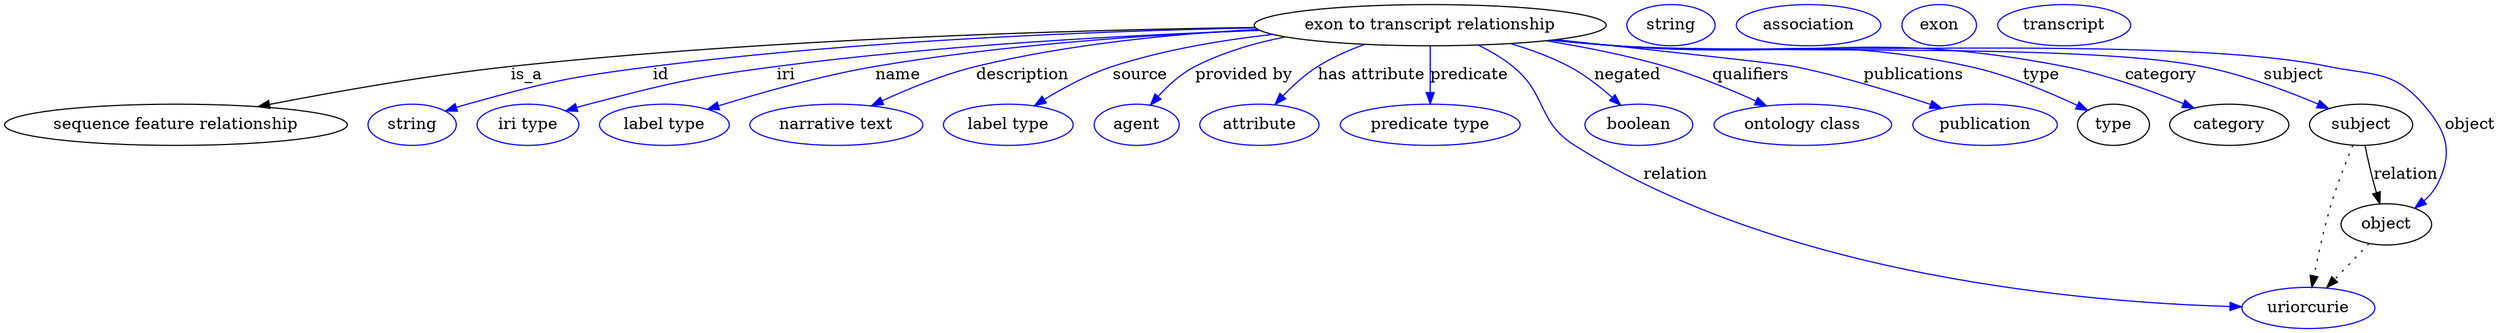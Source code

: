 digraph {
	graph [bb="0,0,2171.5,283"];
	node [label="\N"];
	"exon to transcript relationship"	 [height=0.5,
		label="exon to transcript relationship",
		pos="1243.5,265",
		width=4.2607];
	"sequence feature relationship"	 [height=0.5,
		pos="149.49,178",
		width=4.1524];
	"exon to transcript relationship" -> "sequence feature relationship"	 [label=is_a,
		lp="454.49,221.5",
		pos="e,223.57,193.7 1094.7,260.62 898.22,254.44 562.91,242.42 440.49,229 370.24,221.3 291.32,207.12 233.4,195.66"];
	id	 [color=blue,
		height=0.5,
		label=string,
		pos="355.49,178",
		width=1.0652];
	"exon to transcript relationship" -> id	 [color=blue,
		label=id,
		lp="571.49,221.5",
		pos="e,384.69,189.78 1096.6,259.78 928.43,253.35 663.57,241.71 564.49,229 492.04,219.71 473.68,216.22 403.49,196 400.5,195.14 397.44,\
194.18 394.38,193.17",
		style=solid];
	iri	 [color=blue,
		height=0.5,
		label="iri type",
		pos="456.49,178",
		width=1.2277];
	"exon to transcript relationship" -> iri	 [color=blue,
		label=iri,
		lp="680.49,221.5",
		pos="e,489.65,189.99 1093.6,261.15 978.08,256.83 814.66,247.78 672.49,229 599.21,219.32 580.85,215.26 509.49,196 506.15,195.1 502.71,\
194.1 499.28,193.05",
		style=solid];
	name	 [color=blue,
		height=0.5,
		label="label type",
		pos="575.49,178",
		width=1.5707];
	"exon to transcript relationship" -> name	 [color=blue,
		label=name,
		lp="778.49,221.5",
		pos="e,614.24,191.21 1103.2,257.67 983.98,250.87 822.32,240.15 758.49,229 712.16,220.91 660.66,206.01 624.13,194.39",
		style=solid];
	description	 [color=blue,
		height=0.5,
		label="narrative text",
		pos="725.49,178",
		width=2.0943];
	"exon to transcript relationship" -> description	 [color=blue,
		label=description,
		lp="887.49,221.5",
		pos="e,756.91,194.42 1105.8,257.02 1011.1,250.68 894.16,240.9 846.49,229 818.69,222.06 789.02,209.64 766.02,198.8",
		style=solid];
	source	 [color=blue,
		height=0.5,
		label="label type",
		pos="875.49,178",
		width=1.5707];
	"exon to transcript relationship" -> source	 [color=blue,
		label=source,
		lp="989.99,221.5",
		pos="e,898.74,194.53 1122.3,253.93 1061.3,247.44 994.34,238.63 965.49,229 945.08,222.19 924.06,210.58 907.47,200.16",
		style=solid];
	"provided by"	 [color=blue,
		height=0.5,
		label=agent,
		pos="987.49,178",
		width=1.0291];
	"exon to transcript relationship" -> "provided by"	 [color=blue,
		label="provided by",
		lp="1081,221.5",
		pos="e,1000.2,195.44 1136.2,252.09 1096.1,246.03 1056,238.13 1038.5,229 1026.5,222.77 1015.6,212.74 1006.9,203.22",
		style=solid];
	"has attribute"	 [color=blue,
		height=0.5,
		label=attribute,
		pos="1094.5,178",
		width=1.4443];
	"exon to transcript relationship" -> "has attribute"	 [color=blue,
		label="has attribute",
		lp="1192.5,221.5",
		pos="e,1108.6,195.55 1185.3,248.33 1171.7,243.17 1157.6,236.76 1145.5,229 1134.4,221.94 1123.9,212.13 1115.3,202.99",
		style=solid];
	predicate	 [color=blue,
		height=0.5,
		label="predicate type",
		pos="1243.5,178",
		width=2.1845];
	"exon to transcript relationship" -> predicate	 [color=blue,
		label=predicate,
		lp="1278,221.5",
		pos="e,1243.5,196 1243.5,246.97 1243.5,235.19 1243.5,219.56 1243.5,206.16",
		style=solid];
	relation	 [color=blue,
		height=0.5,
		label=uriorcurie,
		pos="2007.5,18",
		width=1.6068];
	"exon to transcript relationship" -> relation	 [color=blue,
		label=relation,
		lp="1471.5,134.5",
		pos="e,1954.3,25.082 1286.8,247.71 1297.1,242.53 1307.6,236.26 1316.5,229 1346.4,204.48 1336.9,180.78 1369.5,160 1465.4,98.867 1802.4,\
46.396 1944,26.513",
		style=solid];
	negated	 [color=blue,
		height=0.5,
		label=boolean,
		pos="1425.5,178",
		width=1.2999];
	"exon to transcript relationship" -> negated	 [color=blue,
		label=negated,
		lp="1415.5,221.5",
		pos="e,1408.7,195.26 1314.8,249.01 1331.6,243.84 1349.1,237.24 1364.5,229 1377.7,221.92 1390.6,211.7 1401.2,202.26",
		style=solid];
	qualifiers	 [color=blue,
		height=0.5,
		label="ontology class",
		pos="1567.5,178",
		width=2.1484];
	"exon to transcript relationship" -> qualifiers	 [color=blue,
		label=qualifiers,
		lp="1523.5,221.5",
		pos="e,1534.9,194.39 1346.8,251.64 1379.6,246.12 1415.9,238.69 1448.5,229 1474.9,221.14 1503.3,209.13 1525.7,198.73",
		style=solid];
	publications	 [color=blue,
		height=0.5,
		label=publication,
		pos="1725.5,178",
		width=1.7512];
	"exon to transcript relationship" -> publications	 [color=blue,
		label=publications,
		lp="1660.5,221.5",
		pos="e,1686.9,192.26 1355.3,252.59 1444.8,242.61 1556.3,230.09 1561.5,229 1601.2,220.67 1644.9,206.8 1677.3,195.63",
		style=solid];
	type	 [height=0.5,
		pos="1837.5,178",
		width=0.86659];
	"exon to transcript relationship" -> type	 [color=blue,
		label=type,
		lp="1772.5,221.5",
		pos="e,1814,190.1 1352.1,252.23 1370.3,250.32 1388.9,248.49 1406.5,247 1540.5,235.62 1576.9,256.67 1708.5,229 1742.5,221.84 1779.3,206.5 \
1804.8,194.51",
		style=solid];
	category	 [height=0.5,
		pos="1938.5,178",
		width=1.4443];
	"exon to transcript relationship" -> category	 [color=blue,
		label=category,
		lp="1878.5,221.5",
		pos="e,1906.5,192.21 1351.2,252.13 1369.7,250.21 1388.6,248.4 1406.5,247 1577.7,233.57 1623.9,261.66 1792.5,229 1828.8,221.96 1868.4,\
207.7 1897.2,196.05",
		style=solid];
	subject	 [height=0.5,
		pos="2053.5,178",
		width=1.2457];
	"exon to transcript relationship" -> subject	 [color=blue,
		label=subject,
		lp="1991,221.5",
		pos="e,2024.4,191.74 1350.4,252.05 1369,250.11 1388.3,248.32 1406.5,247 1519.1,238.79 1803.6,250.73 1914.5,229 1949.7,222.1 1987.8,207.57 \
2015.2,195.78",
		style=solid];
	object	 [height=0.5,
		pos="2075.5,91",
		width=1.1013];
	"exon to transcript relationship" -> object	 [color=blue,
		label=object,
		lp="2149,178",
		pos="e,2100.9,105.11 1349.9,252 1368.7,250.05 1388.2,248.28 1406.5,247 1542.9,237.49 1887.4,255.87 2021.5,229 2061.6,220.95 2080.5,226.77 \
2107.5,196 2128.1,172.55 2134,155.13 2120.5,127 2117.7,121.2 2113.5,116.04 2108.7,111.57",
		style=solid];
	association_type	 [color=blue,
		height=0.5,
		label=string,
		pos="1453.5,265",
		width=1.0652];
	association_category	 [color=blue,
		height=0.5,
		label=association,
		pos="1572.5,265",
		width=1.7512];
	subject -> relation	 [pos="e,2010.3,36.006 2045.5,160.13 2039.7,146.37 2031.8,126.75 2026.5,109 2020.3,88.182 2015.4,64.102 2012.1,45.943",
		style=dotted];
	subject -> object	 [label=relation,
		lp="2092.5,134.5",
		pos="e,2069.7,108.86 2057,159.97 2059,150.18 2061.7,137.87 2064.5,127 2065.2,124.31 2066,121.51 2066.8,118.73"];
	"exon to transcript relationship_subject"	 [color=blue,
		height=0.5,
		label=exon,
		pos="1686.5,265",
		width=0.9027];
	object -> relation	 [pos="e,2023.6,35.346 2059.7,74.069 2051.1,64.805 2040.2,53.154 2030.7,42.876",
		style=dotted];
	"exon to transcript relationship_object"	 [color=blue,
		height=0.5,
		label=transcript,
		pos="1794.5,265",
		width=1.6068];
}
